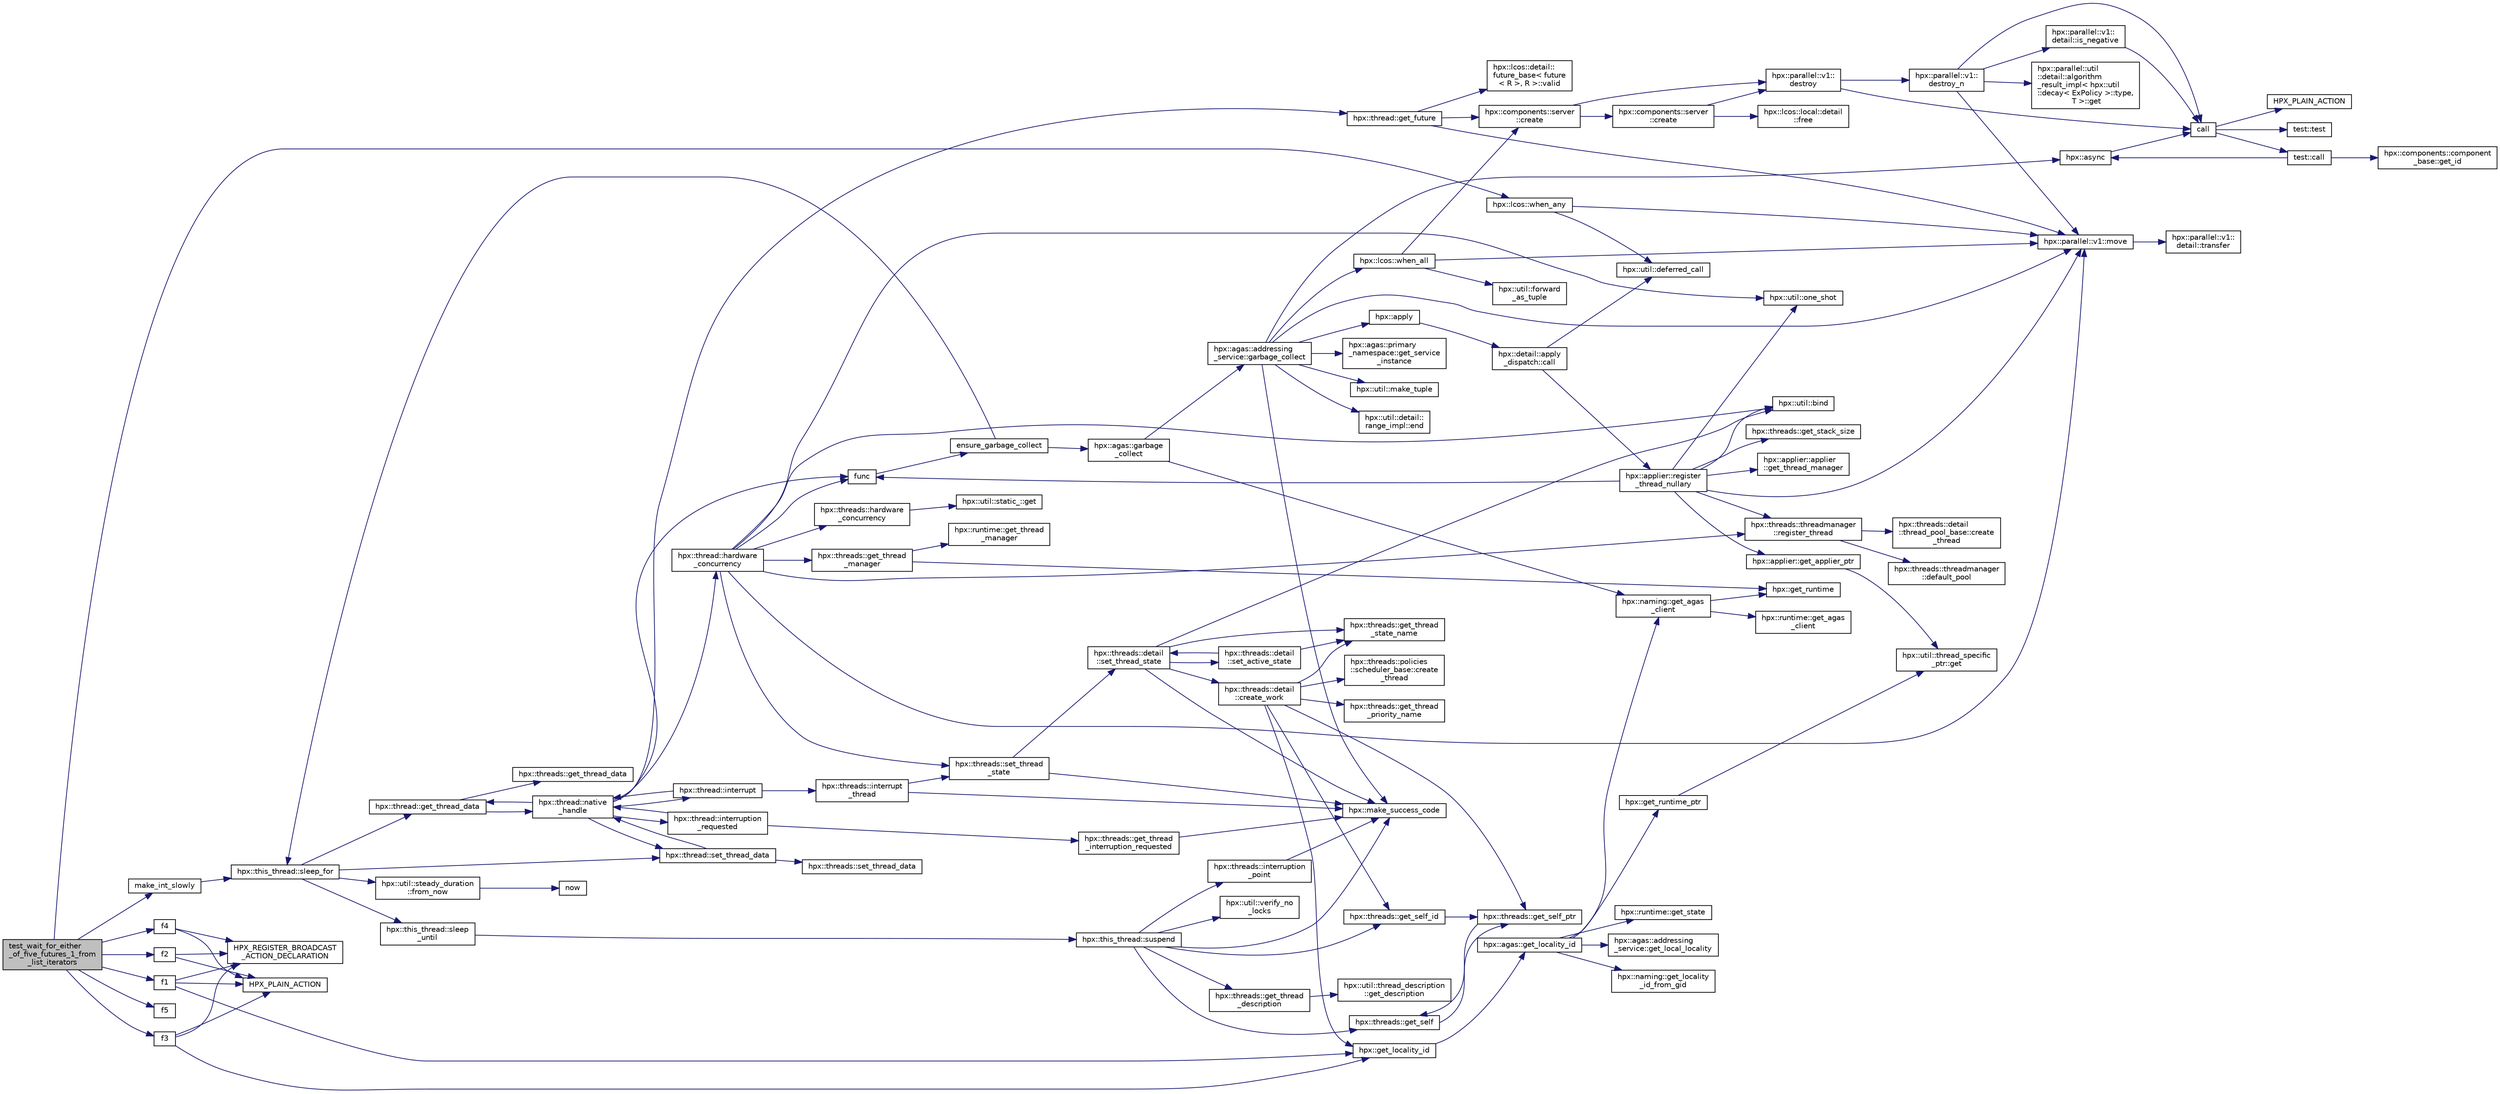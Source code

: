 digraph "test_wait_for_either_of_five_futures_1_from_list_iterators"
{
  edge [fontname="Helvetica",fontsize="10",labelfontname="Helvetica",labelfontsize="10"];
  node [fontname="Helvetica",fontsize="10",shape=record];
  rankdir="LR";
  Node1190 [label="test_wait_for_either\l_of_five_futures_1_from\l_list_iterators",height=0.2,width=0.4,color="black", fillcolor="grey75", style="filled", fontcolor="black"];
  Node1190 -> Node1191 [color="midnightblue",fontsize="10",style="solid",fontname="Helvetica"];
  Node1191 [label="make_int_slowly",height=0.2,width=0.4,color="black", fillcolor="white", style="filled",URL="$d3/d69/shared__future_8cpp.html#a705c7614d231fc70ec236f627c8287f1"];
  Node1191 -> Node1192 [color="midnightblue",fontsize="10",style="solid",fontname="Helvetica"];
  Node1192 [label="hpx::this_thread::sleep_for",height=0.2,width=0.4,color="black", fillcolor="white", style="filled",URL="$d9/d52/namespacehpx_1_1this__thread.html#afc042a5a5fa52eef2d1d177a343435cf"];
  Node1192 -> Node1193 [color="midnightblue",fontsize="10",style="solid",fontname="Helvetica"];
  Node1193 [label="hpx::this_thread::sleep\l_until",height=0.2,width=0.4,color="black", fillcolor="white", style="filled",URL="$d9/d52/namespacehpx_1_1this__thread.html#ae12a853980115b23ff0ab8ca06622658"];
  Node1193 -> Node1194 [color="midnightblue",fontsize="10",style="solid",fontname="Helvetica"];
  Node1194 [label="hpx::this_thread::suspend",height=0.2,width=0.4,color="black", fillcolor="white", style="filled",URL="$d9/d52/namespacehpx_1_1this__thread.html#aca220026fb3014c0881d129fe31c0073"];
  Node1194 -> Node1195 [color="midnightblue",fontsize="10",style="solid",fontname="Helvetica"];
  Node1195 [label="hpx::threads::get_self",height=0.2,width=0.4,color="black", fillcolor="white", style="filled",URL="$d7/d28/namespacehpx_1_1threads.html#a07daf4d6d29233f20d66d41ab7b5b8e8"];
  Node1195 -> Node1196 [color="midnightblue",fontsize="10",style="solid",fontname="Helvetica"];
  Node1196 [label="hpx::threads::get_self_ptr",height=0.2,width=0.4,color="black", fillcolor="white", style="filled",URL="$d7/d28/namespacehpx_1_1threads.html#a22877ae347ad884cde3a51397dad6c53"];
  Node1196 -> Node1195 [color="midnightblue",fontsize="10",style="solid",fontname="Helvetica"];
  Node1194 -> Node1197 [color="midnightblue",fontsize="10",style="solid",fontname="Helvetica"];
  Node1197 [label="hpx::threads::get_self_id",height=0.2,width=0.4,color="black", fillcolor="white", style="filled",URL="$d7/d28/namespacehpx_1_1threads.html#afafe0f900b9fac3d4ed3c747625c1cfe"];
  Node1197 -> Node1196 [color="midnightblue",fontsize="10",style="solid",fontname="Helvetica"];
  Node1194 -> Node1198 [color="midnightblue",fontsize="10",style="solid",fontname="Helvetica"];
  Node1198 [label="hpx::threads::interruption\l_point",height=0.2,width=0.4,color="black", fillcolor="white", style="filled",URL="$d7/d28/namespacehpx_1_1threads.html#ada6ec56a12b050707311d8c628089059"];
  Node1198 -> Node1199 [color="midnightblue",fontsize="10",style="solid",fontname="Helvetica"];
  Node1199 [label="hpx::make_success_code",height=0.2,width=0.4,color="black", fillcolor="white", style="filled",URL="$d8/d83/namespacehpx.html#a0e8512a8f49e2a6c8185061181419d8f",tooltip="Returns error_code(hpx::success, \"success\", mode). "];
  Node1194 -> Node1200 [color="midnightblue",fontsize="10",style="solid",fontname="Helvetica"];
  Node1200 [label="hpx::util::verify_no\l_locks",height=0.2,width=0.4,color="black", fillcolor="white", style="filled",URL="$df/dad/namespacehpx_1_1util.html#ae0e1837ee6f09b79b26c2e788d2e9fc9"];
  Node1194 -> Node1201 [color="midnightblue",fontsize="10",style="solid",fontname="Helvetica"];
  Node1201 [label="hpx::threads::get_thread\l_description",height=0.2,width=0.4,color="black", fillcolor="white", style="filled",URL="$d7/d28/namespacehpx_1_1threads.html#a42fc18a7a680f4e8bc633a4b4c956701"];
  Node1201 -> Node1202 [color="midnightblue",fontsize="10",style="solid",fontname="Helvetica"];
  Node1202 [label="hpx::util::thread_description\l::get_description",height=0.2,width=0.4,color="black", fillcolor="white", style="filled",URL="$df/d9e/structhpx_1_1util_1_1thread__description.html#a8c834e14eca6eb228188022577f9f952"];
  Node1194 -> Node1199 [color="midnightblue",fontsize="10",style="solid",fontname="Helvetica"];
  Node1192 -> Node1203 [color="midnightblue",fontsize="10",style="solid",fontname="Helvetica"];
  Node1203 [label="hpx::util::steady_duration\l::from_now",height=0.2,width=0.4,color="black", fillcolor="white", style="filled",URL="$d9/d4f/classhpx_1_1util_1_1steady__duration.html#a0132206d767cd0f7395507b40111a153"];
  Node1203 -> Node1204 [color="midnightblue",fontsize="10",style="solid",fontname="Helvetica"];
  Node1204 [label="now",height=0.2,width=0.4,color="black", fillcolor="white", style="filled",URL="$de/db3/1d__stencil__1__omp_8cpp.html#a89e9667753dccfac455bd37a7a3a7b16"];
  Node1192 -> Node1205 [color="midnightblue",fontsize="10",style="solid",fontname="Helvetica"];
  Node1205 [label="hpx::thread::get_thread_data",height=0.2,width=0.4,color="black", fillcolor="white", style="filled",URL="$de/d9b/classhpx_1_1thread.html#a4535ef82cec3b953d2c941d20e3e3904"];
  Node1205 -> Node1206 [color="midnightblue",fontsize="10",style="solid",fontname="Helvetica"];
  Node1206 [label="hpx::threads::get_thread_data",height=0.2,width=0.4,color="black", fillcolor="white", style="filled",URL="$d7/d28/namespacehpx_1_1threads.html#a8737931ff6303807225f735b2b384ae4"];
  Node1205 -> Node1207 [color="midnightblue",fontsize="10",style="solid",fontname="Helvetica"];
  Node1207 [label="hpx::thread::native\l_handle",height=0.2,width=0.4,color="black", fillcolor="white", style="filled",URL="$de/d9b/classhpx_1_1thread.html#acf48190d264ab64c1c4ec99d0b421b5a"];
  Node1207 -> Node1208 [color="midnightblue",fontsize="10",style="solid",fontname="Helvetica"];
  Node1208 [label="hpx::thread::hardware\l_concurrency",height=0.2,width=0.4,color="black", fillcolor="white", style="filled",URL="$de/d9b/classhpx_1_1thread.html#a8e4fff210e02485ba493bc3a2a956c03"];
  Node1208 -> Node1209 [color="midnightblue",fontsize="10",style="solid",fontname="Helvetica"];
  Node1209 [label="hpx::threads::hardware\l_concurrency",height=0.2,width=0.4,color="black", fillcolor="white", style="filled",URL="$d7/d28/namespacehpx_1_1threads.html#aa8752a235478d2ad7b5ac467b63ab527"];
  Node1209 -> Node1210 [color="midnightblue",fontsize="10",style="solid",fontname="Helvetica"];
  Node1210 [label="hpx::util::static_::get",height=0.2,width=0.4,color="black", fillcolor="white", style="filled",URL="$d3/dbb/structhpx_1_1util_1_1static__.html#a2967c633948a3bf17a3b5405ef5a8318"];
  Node1208 -> Node1211 [color="midnightblue",fontsize="10",style="solid",fontname="Helvetica"];
  Node1211 [label="func",height=0.2,width=0.4,color="black", fillcolor="white", style="filled",URL="$d8/dfd/id__type__ref__counting__1032_8cpp.html#ab811b86ea5107ffb3351fcaa29d2c652"];
  Node1211 -> Node1212 [color="midnightblue",fontsize="10",style="solid",fontname="Helvetica"];
  Node1212 [label="ensure_garbage_collect",height=0.2,width=0.4,color="black", fillcolor="white", style="filled",URL="$d8/dfd/id__type__ref__counting__1032_8cpp.html#a5264b94bf7c262ac0e521fb290d476d5"];
  Node1212 -> Node1192 [color="midnightblue",fontsize="10",style="solid",fontname="Helvetica"];
  Node1212 -> Node1213 [color="midnightblue",fontsize="10",style="solid",fontname="Helvetica"];
  Node1213 [label="hpx::agas::garbage\l_collect",height=0.2,width=0.4,color="black", fillcolor="white", style="filled",URL="$dc/d54/namespacehpx_1_1agas.html#a951337adc4f9bd6df00a50737468e911"];
  Node1213 -> Node1214 [color="midnightblue",fontsize="10",style="solid",fontname="Helvetica"];
  Node1214 [label="hpx::naming::get_agas\l_client",height=0.2,width=0.4,color="black", fillcolor="white", style="filled",URL="$d4/dc9/namespacehpx_1_1naming.html#a0408fffd5d34b620712a801b0ae3b032"];
  Node1214 -> Node1215 [color="midnightblue",fontsize="10",style="solid",fontname="Helvetica"];
  Node1215 [label="hpx::get_runtime",height=0.2,width=0.4,color="black", fillcolor="white", style="filled",URL="$d8/d83/namespacehpx.html#aef902cc6c7dd3b9fbadf34d1e850a070"];
  Node1214 -> Node1216 [color="midnightblue",fontsize="10",style="solid",fontname="Helvetica"];
  Node1216 [label="hpx::runtime::get_agas\l_client",height=0.2,width=0.4,color="black", fillcolor="white", style="filled",URL="$d0/d7b/classhpx_1_1runtime.html#aeb5dddd30d6b9861669af8ad44d1a96a"];
  Node1213 -> Node1217 [color="midnightblue",fontsize="10",style="solid",fontname="Helvetica"];
  Node1217 [label="hpx::agas::addressing\l_service::garbage_collect",height=0.2,width=0.4,color="black", fillcolor="white", style="filled",URL="$db/d58/structhpx_1_1agas_1_1addressing__service.html#a87dcae0eacf6e62d5103ebf516d86f63"];
  Node1217 -> Node1199 [color="midnightblue",fontsize="10",style="solid",fontname="Helvetica"];
  Node1217 -> Node1218 [color="midnightblue",fontsize="10",style="solid",fontname="Helvetica"];
  Node1218 [label="hpx::agas::primary\l_namespace::get_service\l_instance",height=0.2,width=0.4,color="black", fillcolor="white", style="filled",URL="$d1/d43/structhpx_1_1agas_1_1primary__namespace.html#a7630ff0f30ff8c23b13b4672c5350e2e"];
  Node1217 -> Node1219 [color="midnightblue",fontsize="10",style="solid",fontname="Helvetica"];
  Node1219 [label="hpx::util::make_tuple",height=0.2,width=0.4,color="black", fillcolor="white", style="filled",URL="$df/dad/namespacehpx_1_1util.html#a06fa74211a987d208e013f400a9f5328"];
  Node1217 -> Node1220 [color="midnightblue",fontsize="10",style="solid",fontname="Helvetica"];
  Node1220 [label="hpx::util::detail::\lrange_impl::end",height=0.2,width=0.4,color="black", fillcolor="white", style="filled",URL="$d4/d4a/namespacehpx_1_1util_1_1detail_1_1range__impl.html#afb2ea48b0902f52ee4d8b764807b4316"];
  Node1217 -> Node1221 [color="midnightblue",fontsize="10",style="solid",fontname="Helvetica"];
  Node1221 [label="hpx::apply",height=0.2,width=0.4,color="black", fillcolor="white", style="filled",URL="$d8/d83/namespacehpx.html#aa87762f0db0731d385f3fdfdb25d59fc"];
  Node1221 -> Node1222 [color="midnightblue",fontsize="10",style="solid",fontname="Helvetica"];
  Node1222 [label="hpx::detail::apply\l_dispatch::call",height=0.2,width=0.4,color="black", fillcolor="white", style="filled",URL="$db/de8/structhpx_1_1detail_1_1apply__dispatch.html#a0755fab16d281e74bcff0f8045be9459"];
  Node1222 -> Node1223 [color="midnightblue",fontsize="10",style="solid",fontname="Helvetica"];
  Node1223 [label="hpx::applier::register\l_thread_nullary",height=0.2,width=0.4,color="black", fillcolor="white", style="filled",URL="$d8/dcb/namespacehpx_1_1applier.html#a401cd1145927e58d74d1eb52aaccd936"];
  Node1223 -> Node1224 [color="midnightblue",fontsize="10",style="solid",fontname="Helvetica"];
  Node1224 [label="hpx::applier::get_applier_ptr",height=0.2,width=0.4,color="black", fillcolor="white", style="filled",URL="$d8/dcb/namespacehpx_1_1applier.html#a617483cf2b77ad3a0aa428ade7b35299"];
  Node1224 -> Node1225 [color="midnightblue",fontsize="10",style="solid",fontname="Helvetica"];
  Node1225 [label="hpx::util::thread_specific\l_ptr::get",height=0.2,width=0.4,color="black", fillcolor="white", style="filled",URL="$d4/d4c/structhpx_1_1util_1_1thread__specific__ptr.html#a3b27d8520710478aa41d1f74206bdba9"];
  Node1223 -> Node1211 [color="midnightblue",fontsize="10",style="solid",fontname="Helvetica"];
  Node1223 -> Node1226 [color="midnightblue",fontsize="10",style="solid",fontname="Helvetica"];
  Node1226 [label="hpx::util::bind",height=0.2,width=0.4,color="black", fillcolor="white", style="filled",URL="$df/dad/namespacehpx_1_1util.html#ad844caedf82a0173d6909d910c3e48c6"];
  Node1223 -> Node1227 [color="midnightblue",fontsize="10",style="solid",fontname="Helvetica"];
  Node1227 [label="hpx::util::one_shot",height=0.2,width=0.4,color="black", fillcolor="white", style="filled",URL="$df/dad/namespacehpx_1_1util.html#a273e61be42a72415291e0ec0a4f28c7a"];
  Node1223 -> Node1228 [color="midnightblue",fontsize="10",style="solid",fontname="Helvetica"];
  Node1228 [label="hpx::parallel::v1::move",height=0.2,width=0.4,color="black", fillcolor="white", style="filled",URL="$db/db9/namespacehpx_1_1parallel_1_1v1.html#aa7c4ede081ce786c9d1eb1adff495cfc"];
  Node1228 -> Node1229 [color="midnightblue",fontsize="10",style="solid",fontname="Helvetica"];
  Node1229 [label="hpx::parallel::v1::\ldetail::transfer",height=0.2,width=0.4,color="black", fillcolor="white", style="filled",URL="$d2/ddd/namespacehpx_1_1parallel_1_1v1_1_1detail.html#ab1b56a05e1885ca7cc7ffa1804dd2f3c"];
  Node1223 -> Node1230 [color="midnightblue",fontsize="10",style="solid",fontname="Helvetica"];
  Node1230 [label="hpx::threads::get_stack_size",height=0.2,width=0.4,color="black", fillcolor="white", style="filled",URL="$d7/d28/namespacehpx_1_1threads.html#af597241b3c2785150be206737ca04aa6",tooltip="The get_stack_size function is part of the thread related API. It. "];
  Node1223 -> Node1231 [color="midnightblue",fontsize="10",style="solid",fontname="Helvetica"];
  Node1231 [label="hpx::applier::applier\l::get_thread_manager",height=0.2,width=0.4,color="black", fillcolor="white", style="filled",URL="$da/dcb/classhpx_1_1applier_1_1applier.html#acc36d583973701e573be39da97bba866",tooltip="Access the thread-manager instance associated with this applier. "];
  Node1223 -> Node1232 [color="midnightblue",fontsize="10",style="solid",fontname="Helvetica"];
  Node1232 [label="hpx::threads::threadmanager\l::register_thread",height=0.2,width=0.4,color="black", fillcolor="white", style="filled",URL="$d5/daa/classhpx_1_1threads_1_1threadmanager.html#a7f79c7578e08a60ca45eb276ce8133d8"];
  Node1232 -> Node1233 [color="midnightblue",fontsize="10",style="solid",fontname="Helvetica"];
  Node1233 [label="hpx::threads::threadmanager\l::default_pool",height=0.2,width=0.4,color="black", fillcolor="white", style="filled",URL="$d5/daa/classhpx_1_1threads_1_1threadmanager.html#a851f067d03b5dd1c5e6a9a6a841e05df"];
  Node1232 -> Node1234 [color="midnightblue",fontsize="10",style="solid",fontname="Helvetica"];
  Node1234 [label="hpx::threads::detail\l::thread_pool_base::create\l_thread",height=0.2,width=0.4,color="black", fillcolor="white", style="filled",URL="$de/dae/classhpx_1_1threads_1_1detail_1_1thread__pool__base.html#ad35d3779eef6f4528e62a26d71b34b34"];
  Node1222 -> Node1235 [color="midnightblue",fontsize="10",style="solid",fontname="Helvetica"];
  Node1235 [label="hpx::util::deferred_call",height=0.2,width=0.4,color="black", fillcolor="white", style="filled",URL="$df/dad/namespacehpx_1_1util.html#acdded623c658a7a3436f7e76bc9d881c"];
  Node1217 -> Node1228 [color="midnightblue",fontsize="10",style="solid",fontname="Helvetica"];
  Node1217 -> Node1236 [color="midnightblue",fontsize="10",style="solid",fontname="Helvetica"];
  Node1236 [label="hpx::async",height=0.2,width=0.4,color="black", fillcolor="white", style="filled",URL="$d8/d83/namespacehpx.html#acb7d8e37b73b823956ce144f9a57eaa4"];
  Node1236 -> Node1237 [color="midnightblue",fontsize="10",style="solid",fontname="Helvetica"];
  Node1237 [label="call",height=0.2,width=0.4,color="black", fillcolor="white", style="filled",URL="$d2/d67/promise__1620_8cpp.html#a58357f0b82bc761e1d0b9091ed563a70"];
  Node1237 -> Node1238 [color="midnightblue",fontsize="10",style="solid",fontname="Helvetica"];
  Node1238 [label="test::test",height=0.2,width=0.4,color="black", fillcolor="white", style="filled",URL="$d8/d89/structtest.html#ab42d5ece712d716b04cb3f686f297a26"];
  Node1237 -> Node1239 [color="midnightblue",fontsize="10",style="solid",fontname="Helvetica"];
  Node1239 [label="HPX_PLAIN_ACTION",height=0.2,width=0.4,color="black", fillcolor="white", style="filled",URL="$d2/d67/promise__1620_8cpp.html#ab96aab827a4b1fcaf66cfe0ba83fef23"];
  Node1237 -> Node1240 [color="midnightblue",fontsize="10",style="solid",fontname="Helvetica"];
  Node1240 [label="test::call",height=0.2,width=0.4,color="black", fillcolor="white", style="filled",URL="$d8/d89/structtest.html#aeb29e7ed6518b9426ccf1344c52620ae"];
  Node1240 -> Node1236 [color="midnightblue",fontsize="10",style="solid",fontname="Helvetica"];
  Node1240 -> Node1241 [color="midnightblue",fontsize="10",style="solid",fontname="Helvetica"];
  Node1241 [label="hpx::components::component\l_base::get_id",height=0.2,width=0.4,color="black", fillcolor="white", style="filled",URL="$d2/de6/classhpx_1_1components_1_1component__base.html#a4c8fd93514039bdf01c48d66d82b19cd"];
  Node1217 -> Node1242 [color="midnightblue",fontsize="10",style="solid",fontname="Helvetica"];
  Node1242 [label="hpx::lcos::when_all",height=0.2,width=0.4,color="black", fillcolor="white", style="filled",URL="$d2/dc9/namespacehpx_1_1lcos.html#a1a6fb024d8690923fb185d5aee204d54"];
  Node1242 -> Node1243 [color="midnightblue",fontsize="10",style="solid",fontname="Helvetica"];
  Node1243 [label="hpx::util::forward\l_as_tuple",height=0.2,width=0.4,color="black", fillcolor="white", style="filled",URL="$df/dad/namespacehpx_1_1util.html#ab7c31e3f24c3302a4f67b6735a6fa597"];
  Node1242 -> Node1228 [color="midnightblue",fontsize="10",style="solid",fontname="Helvetica"];
  Node1242 -> Node1244 [color="midnightblue",fontsize="10",style="solid",fontname="Helvetica"];
  Node1244 [label="hpx::components::server\l::create",height=0.2,width=0.4,color="black", fillcolor="white", style="filled",URL="$d2/da2/namespacehpx_1_1components_1_1server.html#ac776c89f3d68ceb910e8cee9fa937ab4",tooltip="Create arrays of components using their default constructor. "];
  Node1244 -> Node1245 [color="midnightblue",fontsize="10",style="solid",fontname="Helvetica"];
  Node1245 [label="hpx::components::server\l::create",height=0.2,width=0.4,color="black", fillcolor="white", style="filled",URL="$d2/da2/namespacehpx_1_1components_1_1server.html#a77d26de181c97b444565e230577981bd"];
  Node1245 -> Node1246 [color="midnightblue",fontsize="10",style="solid",fontname="Helvetica"];
  Node1246 [label="hpx::lcos::local::detail\l::free",height=0.2,width=0.4,color="black", fillcolor="white", style="filled",URL="$d4/dcb/namespacehpx_1_1lcos_1_1local_1_1detail.html#a55a940f019734e9bb045dc123cd80e48"];
  Node1245 -> Node1247 [color="midnightblue",fontsize="10",style="solid",fontname="Helvetica"];
  Node1247 [label="hpx::parallel::v1::\ldestroy",height=0.2,width=0.4,color="black", fillcolor="white", style="filled",URL="$db/db9/namespacehpx_1_1parallel_1_1v1.html#acf303558375048e8a7cc9a2c2e09477f"];
  Node1247 -> Node1237 [color="midnightblue",fontsize="10",style="solid",fontname="Helvetica"];
  Node1247 -> Node1248 [color="midnightblue",fontsize="10",style="solid",fontname="Helvetica"];
  Node1248 [label="hpx::parallel::v1::\ldestroy_n",height=0.2,width=0.4,color="black", fillcolor="white", style="filled",URL="$db/db9/namespacehpx_1_1parallel_1_1v1.html#a71d0691132a300690163f5636bcd5bd3"];
  Node1248 -> Node1249 [color="midnightblue",fontsize="10",style="solid",fontname="Helvetica"];
  Node1249 [label="hpx::parallel::v1::\ldetail::is_negative",height=0.2,width=0.4,color="black", fillcolor="white", style="filled",URL="$d2/ddd/namespacehpx_1_1parallel_1_1v1_1_1detail.html#adf2e40fc4b20ad0fd442ee3118a4d527"];
  Node1249 -> Node1237 [color="midnightblue",fontsize="10",style="solid",fontname="Helvetica"];
  Node1248 -> Node1250 [color="midnightblue",fontsize="10",style="solid",fontname="Helvetica"];
  Node1250 [label="hpx::parallel::util\l::detail::algorithm\l_result_impl\< hpx::util\l::decay\< ExPolicy \>::type,\l T \>::get",height=0.2,width=0.4,color="black", fillcolor="white", style="filled",URL="$d2/d42/structhpx_1_1parallel_1_1util_1_1detail_1_1algorithm__result__impl.html#ab5b051e8ec74eff5e0e62fd63f5d377e"];
  Node1248 -> Node1228 [color="midnightblue",fontsize="10",style="solid",fontname="Helvetica"];
  Node1248 -> Node1237 [color="midnightblue",fontsize="10",style="solid",fontname="Helvetica"];
  Node1244 -> Node1247 [color="midnightblue",fontsize="10",style="solid",fontname="Helvetica"];
  Node1208 -> Node1226 [color="midnightblue",fontsize="10",style="solid",fontname="Helvetica"];
  Node1208 -> Node1227 [color="midnightblue",fontsize="10",style="solid",fontname="Helvetica"];
  Node1208 -> Node1228 [color="midnightblue",fontsize="10",style="solid",fontname="Helvetica"];
  Node1208 -> Node1251 [color="midnightblue",fontsize="10",style="solid",fontname="Helvetica"];
  Node1251 [label="hpx::threads::get_thread\l_manager",height=0.2,width=0.4,color="black", fillcolor="white", style="filled",URL="$d7/d28/namespacehpx_1_1threads.html#a076973c3a53beadde7d967e22c4f6cce"];
  Node1251 -> Node1215 [color="midnightblue",fontsize="10",style="solid",fontname="Helvetica"];
  Node1251 -> Node1252 [color="midnightblue",fontsize="10",style="solid",fontname="Helvetica"];
  Node1252 [label="hpx::runtime::get_thread\l_manager",height=0.2,width=0.4,color="black", fillcolor="white", style="filled",URL="$d0/d7b/classhpx_1_1runtime.html#a865b12d57fcd44a8d3dda3e35414f563"];
  Node1208 -> Node1232 [color="midnightblue",fontsize="10",style="solid",fontname="Helvetica"];
  Node1208 -> Node1253 [color="midnightblue",fontsize="10",style="solid",fontname="Helvetica"];
  Node1253 [label="hpx::threads::set_thread\l_state",height=0.2,width=0.4,color="black", fillcolor="white", style="filled",URL="$d7/d28/namespacehpx_1_1threads.html#ac0690ad16ad778bcc79dcd727cc33025",tooltip="Set the thread state of the thread referenced by the thread_id id. "];
  Node1253 -> Node1199 [color="midnightblue",fontsize="10",style="solid",fontname="Helvetica"];
  Node1253 -> Node1254 [color="midnightblue",fontsize="10",style="solid",fontname="Helvetica"];
  Node1254 [label="hpx::threads::detail\l::set_thread_state",height=0.2,width=0.4,color="black", fillcolor="white", style="filled",URL="$d2/dd1/namespacehpx_1_1threads_1_1detail.html#af85ddc854c4a149bf1738eb1b111b9ab"];
  Node1254 -> Node1255 [color="midnightblue",fontsize="10",style="solid",fontname="Helvetica"];
  Node1255 [label="hpx::threads::get_thread\l_state_name",height=0.2,width=0.4,color="black", fillcolor="white", style="filled",URL="$d7/d28/namespacehpx_1_1threads.html#a26f91ea8d2195f165c033241c5cd11db"];
  Node1254 -> Node1199 [color="midnightblue",fontsize="10",style="solid",fontname="Helvetica"];
  Node1254 -> Node1226 [color="midnightblue",fontsize="10",style="solid",fontname="Helvetica"];
  Node1254 -> Node1256 [color="midnightblue",fontsize="10",style="solid",fontname="Helvetica"];
  Node1256 [label="hpx::threads::detail\l::set_active_state",height=0.2,width=0.4,color="black", fillcolor="white", style="filled",URL="$d2/dd1/namespacehpx_1_1threads_1_1detail.html#a45884a5bf04ad66a4f259231a3947e76"];
  Node1256 -> Node1255 [color="midnightblue",fontsize="10",style="solid",fontname="Helvetica"];
  Node1256 -> Node1254 [color="midnightblue",fontsize="10",style="solid",fontname="Helvetica"];
  Node1254 -> Node1257 [color="midnightblue",fontsize="10",style="solid",fontname="Helvetica"];
  Node1257 [label="hpx::threads::detail\l::create_work",height=0.2,width=0.4,color="black", fillcolor="white", style="filled",URL="$d2/dd1/namespacehpx_1_1threads_1_1detail.html#ae22384a3c1b1a1940032fad068fb54b1"];
  Node1257 -> Node1255 [color="midnightblue",fontsize="10",style="solid",fontname="Helvetica"];
  Node1257 -> Node1258 [color="midnightblue",fontsize="10",style="solid",fontname="Helvetica"];
  Node1258 [label="hpx::threads::get_thread\l_priority_name",height=0.2,width=0.4,color="black", fillcolor="white", style="filled",URL="$d7/d28/namespacehpx_1_1threads.html#a9c6b2fec0c1cf5b06ff83ce756ca6d42"];
  Node1257 -> Node1196 [color="midnightblue",fontsize="10",style="solid",fontname="Helvetica"];
  Node1257 -> Node1197 [color="midnightblue",fontsize="10",style="solid",fontname="Helvetica"];
  Node1257 -> Node1259 [color="midnightblue",fontsize="10",style="solid",fontname="Helvetica"];
  Node1259 [label="hpx::get_locality_id",height=0.2,width=0.4,color="black", fillcolor="white", style="filled",URL="$d8/d83/namespacehpx.html#a158d7c54a657bb364c1704033010697b",tooltip="Return the number of the locality this function is being called from. "];
  Node1259 -> Node1260 [color="midnightblue",fontsize="10",style="solid",fontname="Helvetica"];
  Node1260 [label="hpx::agas::get_locality_id",height=0.2,width=0.4,color="black", fillcolor="white", style="filled",URL="$dc/d54/namespacehpx_1_1agas.html#a491cc2ddecdf0f1a9129900caa6a4d3e"];
  Node1260 -> Node1261 [color="midnightblue",fontsize="10",style="solid",fontname="Helvetica"];
  Node1261 [label="hpx::get_runtime_ptr",height=0.2,width=0.4,color="black", fillcolor="white", style="filled",URL="$d8/d83/namespacehpx.html#af29daf2bb3e01b4d6495a1742b6cce64"];
  Node1261 -> Node1225 [color="midnightblue",fontsize="10",style="solid",fontname="Helvetica"];
  Node1260 -> Node1262 [color="midnightblue",fontsize="10",style="solid",fontname="Helvetica"];
  Node1262 [label="hpx::runtime::get_state",height=0.2,width=0.4,color="black", fillcolor="white", style="filled",URL="$d0/d7b/classhpx_1_1runtime.html#ab405f80e060dac95d624520f38b0524c"];
  Node1260 -> Node1214 [color="midnightblue",fontsize="10",style="solid",fontname="Helvetica"];
  Node1260 -> Node1263 [color="midnightblue",fontsize="10",style="solid",fontname="Helvetica"];
  Node1263 [label="hpx::agas::addressing\l_service::get_local_locality",height=0.2,width=0.4,color="black", fillcolor="white", style="filled",URL="$db/d58/structhpx_1_1agas_1_1addressing__service.html#ab52c19a37c2a7a006c6c15f90ad0539c"];
  Node1260 -> Node1264 [color="midnightblue",fontsize="10",style="solid",fontname="Helvetica"];
  Node1264 [label="hpx::naming::get_locality\l_id_from_gid",height=0.2,width=0.4,color="black", fillcolor="white", style="filled",URL="$d4/dc9/namespacehpx_1_1naming.html#a7fd43037784560bd04fda9b49e33529f"];
  Node1257 -> Node1265 [color="midnightblue",fontsize="10",style="solid",fontname="Helvetica"];
  Node1265 [label="hpx::threads::policies\l::scheduler_base::create\l_thread",height=0.2,width=0.4,color="black", fillcolor="white", style="filled",URL="$dd/d7e/structhpx_1_1threads_1_1policies_1_1scheduler__base.html#ad3b05cd7f363cc8e8410ce368c3794e0"];
  Node1207 -> Node1266 [color="midnightblue",fontsize="10",style="solid",fontname="Helvetica"];
  Node1266 [label="hpx::thread::interrupt",height=0.2,width=0.4,color="black", fillcolor="white", style="filled",URL="$de/d9b/classhpx_1_1thread.html#ac34d0d033aa743c476a79dbc2e1a8a39"];
  Node1266 -> Node1267 [color="midnightblue",fontsize="10",style="solid",fontname="Helvetica"];
  Node1267 [label="hpx::threads::interrupt\l_thread",height=0.2,width=0.4,color="black", fillcolor="white", style="filled",URL="$d7/d28/namespacehpx_1_1threads.html#a6bdda1a2aab61b9b13d274b5155d7e73"];
  Node1267 -> Node1199 [color="midnightblue",fontsize="10",style="solid",fontname="Helvetica"];
  Node1267 -> Node1253 [color="midnightblue",fontsize="10",style="solid",fontname="Helvetica"];
  Node1266 -> Node1207 [color="midnightblue",fontsize="10",style="solid",fontname="Helvetica"];
  Node1207 -> Node1268 [color="midnightblue",fontsize="10",style="solid",fontname="Helvetica"];
  Node1268 [label="hpx::thread::interruption\l_requested",height=0.2,width=0.4,color="black", fillcolor="white", style="filled",URL="$de/d9b/classhpx_1_1thread.html#a33276bb4c20bbb0b1978944e18ef71b8"];
  Node1268 -> Node1269 [color="midnightblue",fontsize="10",style="solid",fontname="Helvetica"];
  Node1269 [label="hpx::threads::get_thread\l_interruption_requested",height=0.2,width=0.4,color="black", fillcolor="white", style="filled",URL="$d7/d28/namespacehpx_1_1threads.html#ae64a7fdb8b5c8bac7be0c8282672a03b"];
  Node1269 -> Node1199 [color="midnightblue",fontsize="10",style="solid",fontname="Helvetica"];
  Node1268 -> Node1207 [color="midnightblue",fontsize="10",style="solid",fontname="Helvetica"];
  Node1207 -> Node1270 [color="midnightblue",fontsize="10",style="solid",fontname="Helvetica"];
  Node1270 [label="hpx::thread::get_future",height=0.2,width=0.4,color="black", fillcolor="white", style="filled",URL="$de/d9b/classhpx_1_1thread.html#a87fdb0d8da826366fc190ed224900a64"];
  Node1270 -> Node1271 [color="midnightblue",fontsize="10",style="solid",fontname="Helvetica"];
  Node1271 [label="hpx::lcos::detail::\lfuture_base\< future\l\< R \>, R \>::valid",height=0.2,width=0.4,color="black", fillcolor="white", style="filled",URL="$d5/dd7/classhpx_1_1lcos_1_1detail_1_1future__base.html#aaf7beb7374815614363033bd96573e75"];
  Node1270 -> Node1244 [color="midnightblue",fontsize="10",style="solid",fontname="Helvetica"];
  Node1270 -> Node1228 [color="midnightblue",fontsize="10",style="solid",fontname="Helvetica"];
  Node1207 -> Node1205 [color="midnightblue",fontsize="10",style="solid",fontname="Helvetica"];
  Node1207 -> Node1272 [color="midnightblue",fontsize="10",style="solid",fontname="Helvetica"];
  Node1272 [label="hpx::thread::set_thread_data",height=0.2,width=0.4,color="black", fillcolor="white", style="filled",URL="$de/d9b/classhpx_1_1thread.html#a7317a3cf5251f3b33c990449570d4cea"];
  Node1272 -> Node1273 [color="midnightblue",fontsize="10",style="solid",fontname="Helvetica"];
  Node1273 [label="hpx::threads::set_thread_data",height=0.2,width=0.4,color="black", fillcolor="white", style="filled",URL="$d7/d28/namespacehpx_1_1threads.html#a00a625acc149fce3ae38e4340454acf7"];
  Node1272 -> Node1207 [color="midnightblue",fontsize="10",style="solid",fontname="Helvetica"];
  Node1207 -> Node1211 [color="midnightblue",fontsize="10",style="solid",fontname="Helvetica"];
  Node1192 -> Node1272 [color="midnightblue",fontsize="10",style="solid",fontname="Helvetica"];
  Node1190 -> Node1274 [color="midnightblue",fontsize="10",style="solid",fontname="Helvetica"];
  Node1274 [label="f1",height=0.2,width=0.4,color="black", fillcolor="white", style="filled",URL="$d8/d8b/broadcast_8cpp.html#a1751fbd41f2529b84514a9dbd767959a"];
  Node1274 -> Node1259 [color="midnightblue",fontsize="10",style="solid",fontname="Helvetica"];
  Node1274 -> Node1275 [color="midnightblue",fontsize="10",style="solid",fontname="Helvetica"];
  Node1275 [label="HPX_PLAIN_ACTION",height=0.2,width=0.4,color="black", fillcolor="white", style="filled",URL="$d8/d8b/broadcast_8cpp.html#a19685a0394ce6a99351f7a679f6eeefc"];
  Node1274 -> Node1276 [color="midnightblue",fontsize="10",style="solid",fontname="Helvetica"];
  Node1276 [label="HPX_REGISTER_BROADCAST\l_ACTION_DECLARATION",height=0.2,width=0.4,color="black", fillcolor="white", style="filled",URL="$d7/d38/addressing__service_8cpp.html#a573d764d9cb34eec46a4bdffcf07875f"];
  Node1190 -> Node1277 [color="midnightblue",fontsize="10",style="solid",fontname="Helvetica"];
  Node1277 [label="f2",height=0.2,width=0.4,color="black", fillcolor="white", style="filled",URL="$d8/d8b/broadcast_8cpp.html#a90b718127ae383af9c1b52fb8d5e1166"];
  Node1277 -> Node1275 [color="midnightblue",fontsize="10",style="solid",fontname="Helvetica"];
  Node1277 -> Node1276 [color="midnightblue",fontsize="10",style="solid",fontname="Helvetica"];
  Node1190 -> Node1278 [color="midnightblue",fontsize="10",style="solid",fontname="Helvetica"];
  Node1278 [label="f3",height=0.2,width=0.4,color="black", fillcolor="white", style="filled",URL="$d8/d8b/broadcast_8cpp.html#a9bac347cb7dd97427ecd2dd58525b646"];
  Node1278 -> Node1259 [color="midnightblue",fontsize="10",style="solid",fontname="Helvetica"];
  Node1278 -> Node1275 [color="midnightblue",fontsize="10",style="solid",fontname="Helvetica"];
  Node1278 -> Node1276 [color="midnightblue",fontsize="10",style="solid",fontname="Helvetica"];
  Node1190 -> Node1279 [color="midnightblue",fontsize="10",style="solid",fontname="Helvetica"];
  Node1279 [label="f4",height=0.2,width=0.4,color="black", fillcolor="white", style="filled",URL="$d8/d8b/broadcast_8cpp.html#a5b236ab98826d39f84ab55740c192155"];
  Node1279 -> Node1275 [color="midnightblue",fontsize="10",style="solid",fontname="Helvetica"];
  Node1279 -> Node1276 [color="midnightblue",fontsize="10",style="solid",fontname="Helvetica"];
  Node1190 -> Node1280 [color="midnightblue",fontsize="10",style="solid",fontname="Helvetica"];
  Node1280 [label="f5",height=0.2,width=0.4,color="black", fillcolor="white", style="filled",URL="$d2/db4/bind__stateful__test_8cpp.html#ab06564809fe267da5a377a20abddcd94"];
  Node1190 -> Node1281 [color="midnightblue",fontsize="10",style="solid",fontname="Helvetica"];
  Node1281 [label="hpx::lcos::when_any",height=0.2,width=0.4,color="black", fillcolor="white", style="filled",URL="$d2/dc9/namespacehpx_1_1lcos.html#a7153aebe3b8b8da116190c6bcff567b1"];
  Node1281 -> Node1228 [color="midnightblue",fontsize="10",style="solid",fontname="Helvetica"];
  Node1281 -> Node1235 [color="midnightblue",fontsize="10",style="solid",fontname="Helvetica"];
}
